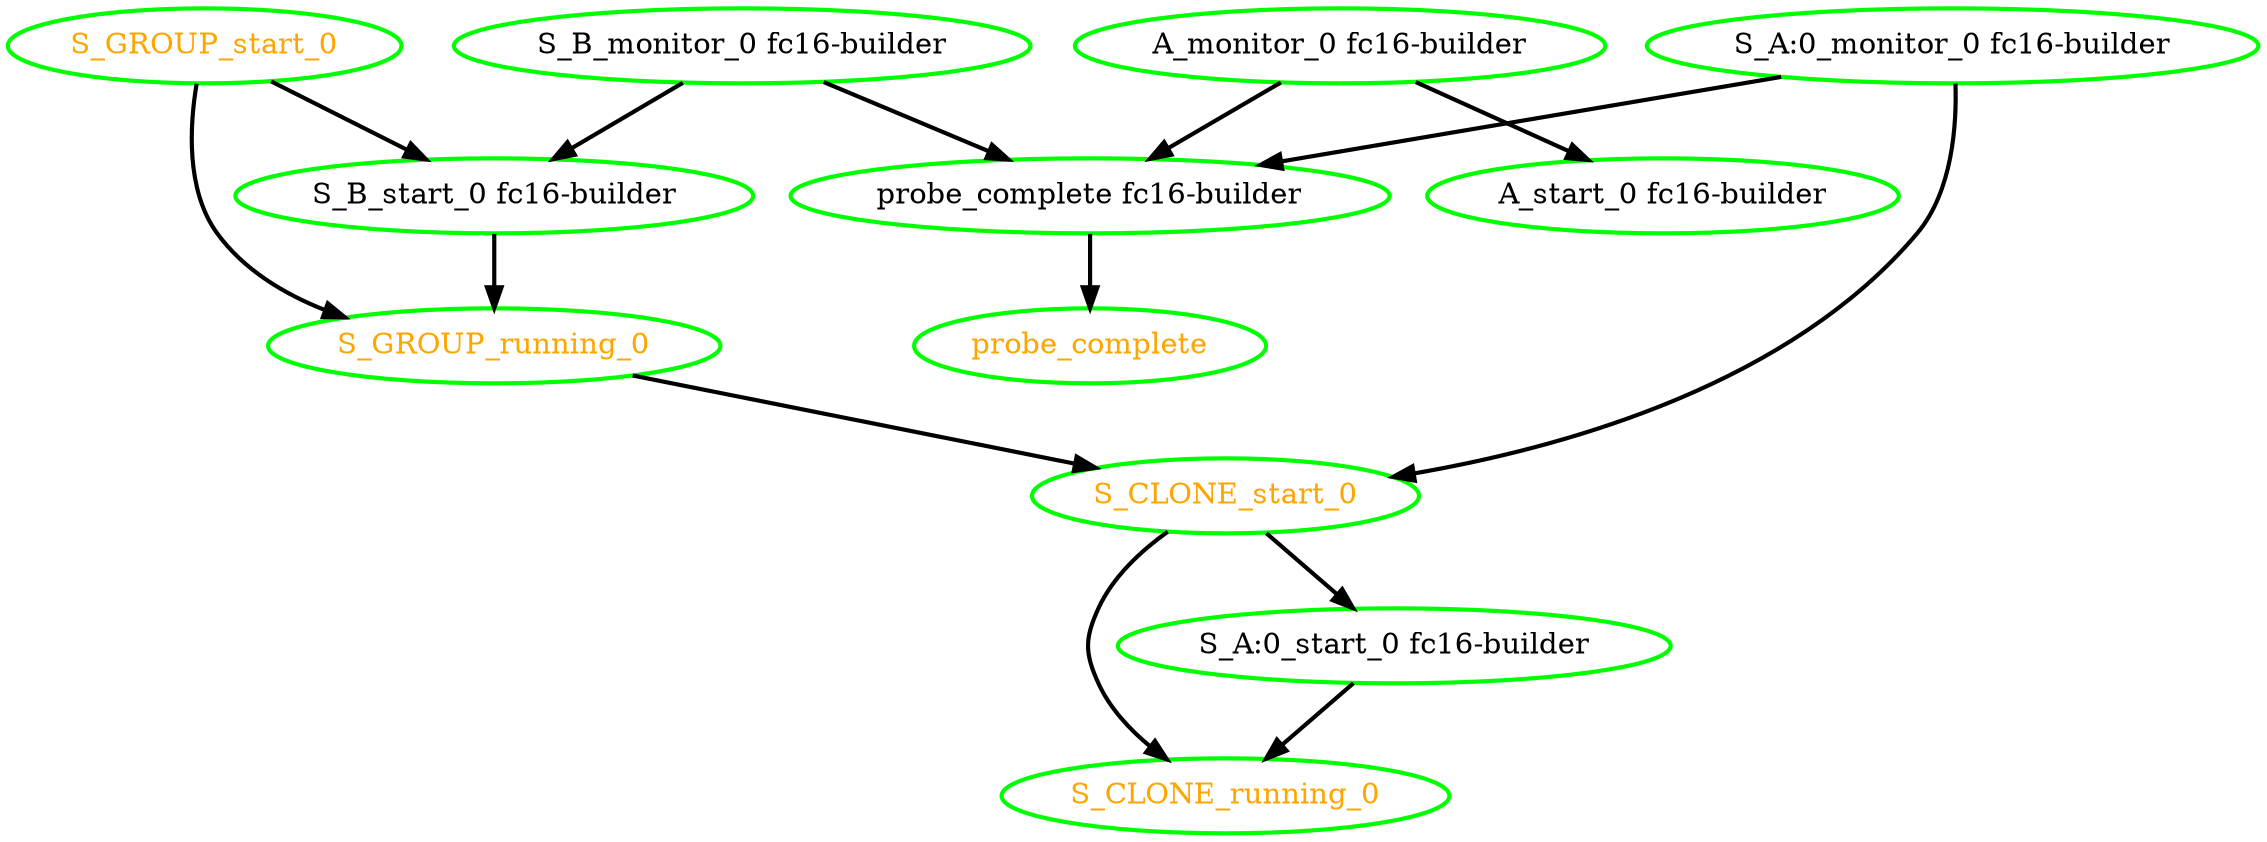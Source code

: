  digraph "g" {
"A_monitor_0 fc16-builder" -> "A_start_0 fc16-builder" [ style = bold]
"A_monitor_0 fc16-builder" -> "probe_complete fc16-builder" [ style = bold]
"A_monitor_0 fc16-builder" [ style=bold color="green" fontcolor="black"]
"A_start_0 fc16-builder" [ style=bold color="green" fontcolor="black"]
"S_A:0_monitor_0 fc16-builder" -> "S_CLONE_start_0" [ style = bold]
"S_A:0_monitor_0 fc16-builder" -> "probe_complete fc16-builder" [ style = bold]
"S_A:0_monitor_0 fc16-builder" [ style=bold color="green" fontcolor="black"]
"S_A:0_start_0 fc16-builder" -> "S_CLONE_running_0" [ style = bold]
"S_A:0_start_0 fc16-builder" [ style=bold color="green" fontcolor="black"]
"S_B_monitor_0 fc16-builder" -> "S_B_start_0 fc16-builder" [ style = bold]
"S_B_monitor_0 fc16-builder" -> "probe_complete fc16-builder" [ style = bold]
"S_B_monitor_0 fc16-builder" [ style=bold color="green" fontcolor="black"]
"S_B_start_0 fc16-builder" -> "S_GROUP_running_0" [ style = bold]
"S_B_start_0 fc16-builder" [ style=bold color="green" fontcolor="black"]
"S_CLONE_running_0" [ style=bold color="green" fontcolor="orange"]
"S_CLONE_start_0" -> "S_A:0_start_0 fc16-builder" [ style = bold]
"S_CLONE_start_0" -> "S_CLONE_running_0" [ style = bold]
"S_CLONE_start_0" [ style=bold color="green" fontcolor="orange"]
"S_GROUP_running_0" -> "S_CLONE_start_0" [ style = bold]
"S_GROUP_running_0" [ style=bold color="green" fontcolor="orange"]
"S_GROUP_start_0" -> "S_B_start_0 fc16-builder" [ style = bold]
"S_GROUP_start_0" -> "S_GROUP_running_0" [ style = bold]
"S_GROUP_start_0" [ style=bold color="green" fontcolor="orange"]
"probe_complete fc16-builder" -> "probe_complete" [ style = bold]
"probe_complete fc16-builder" [ style=bold color="green" fontcolor="black"]
"probe_complete" [ style=bold color="green" fontcolor="orange"]
}

